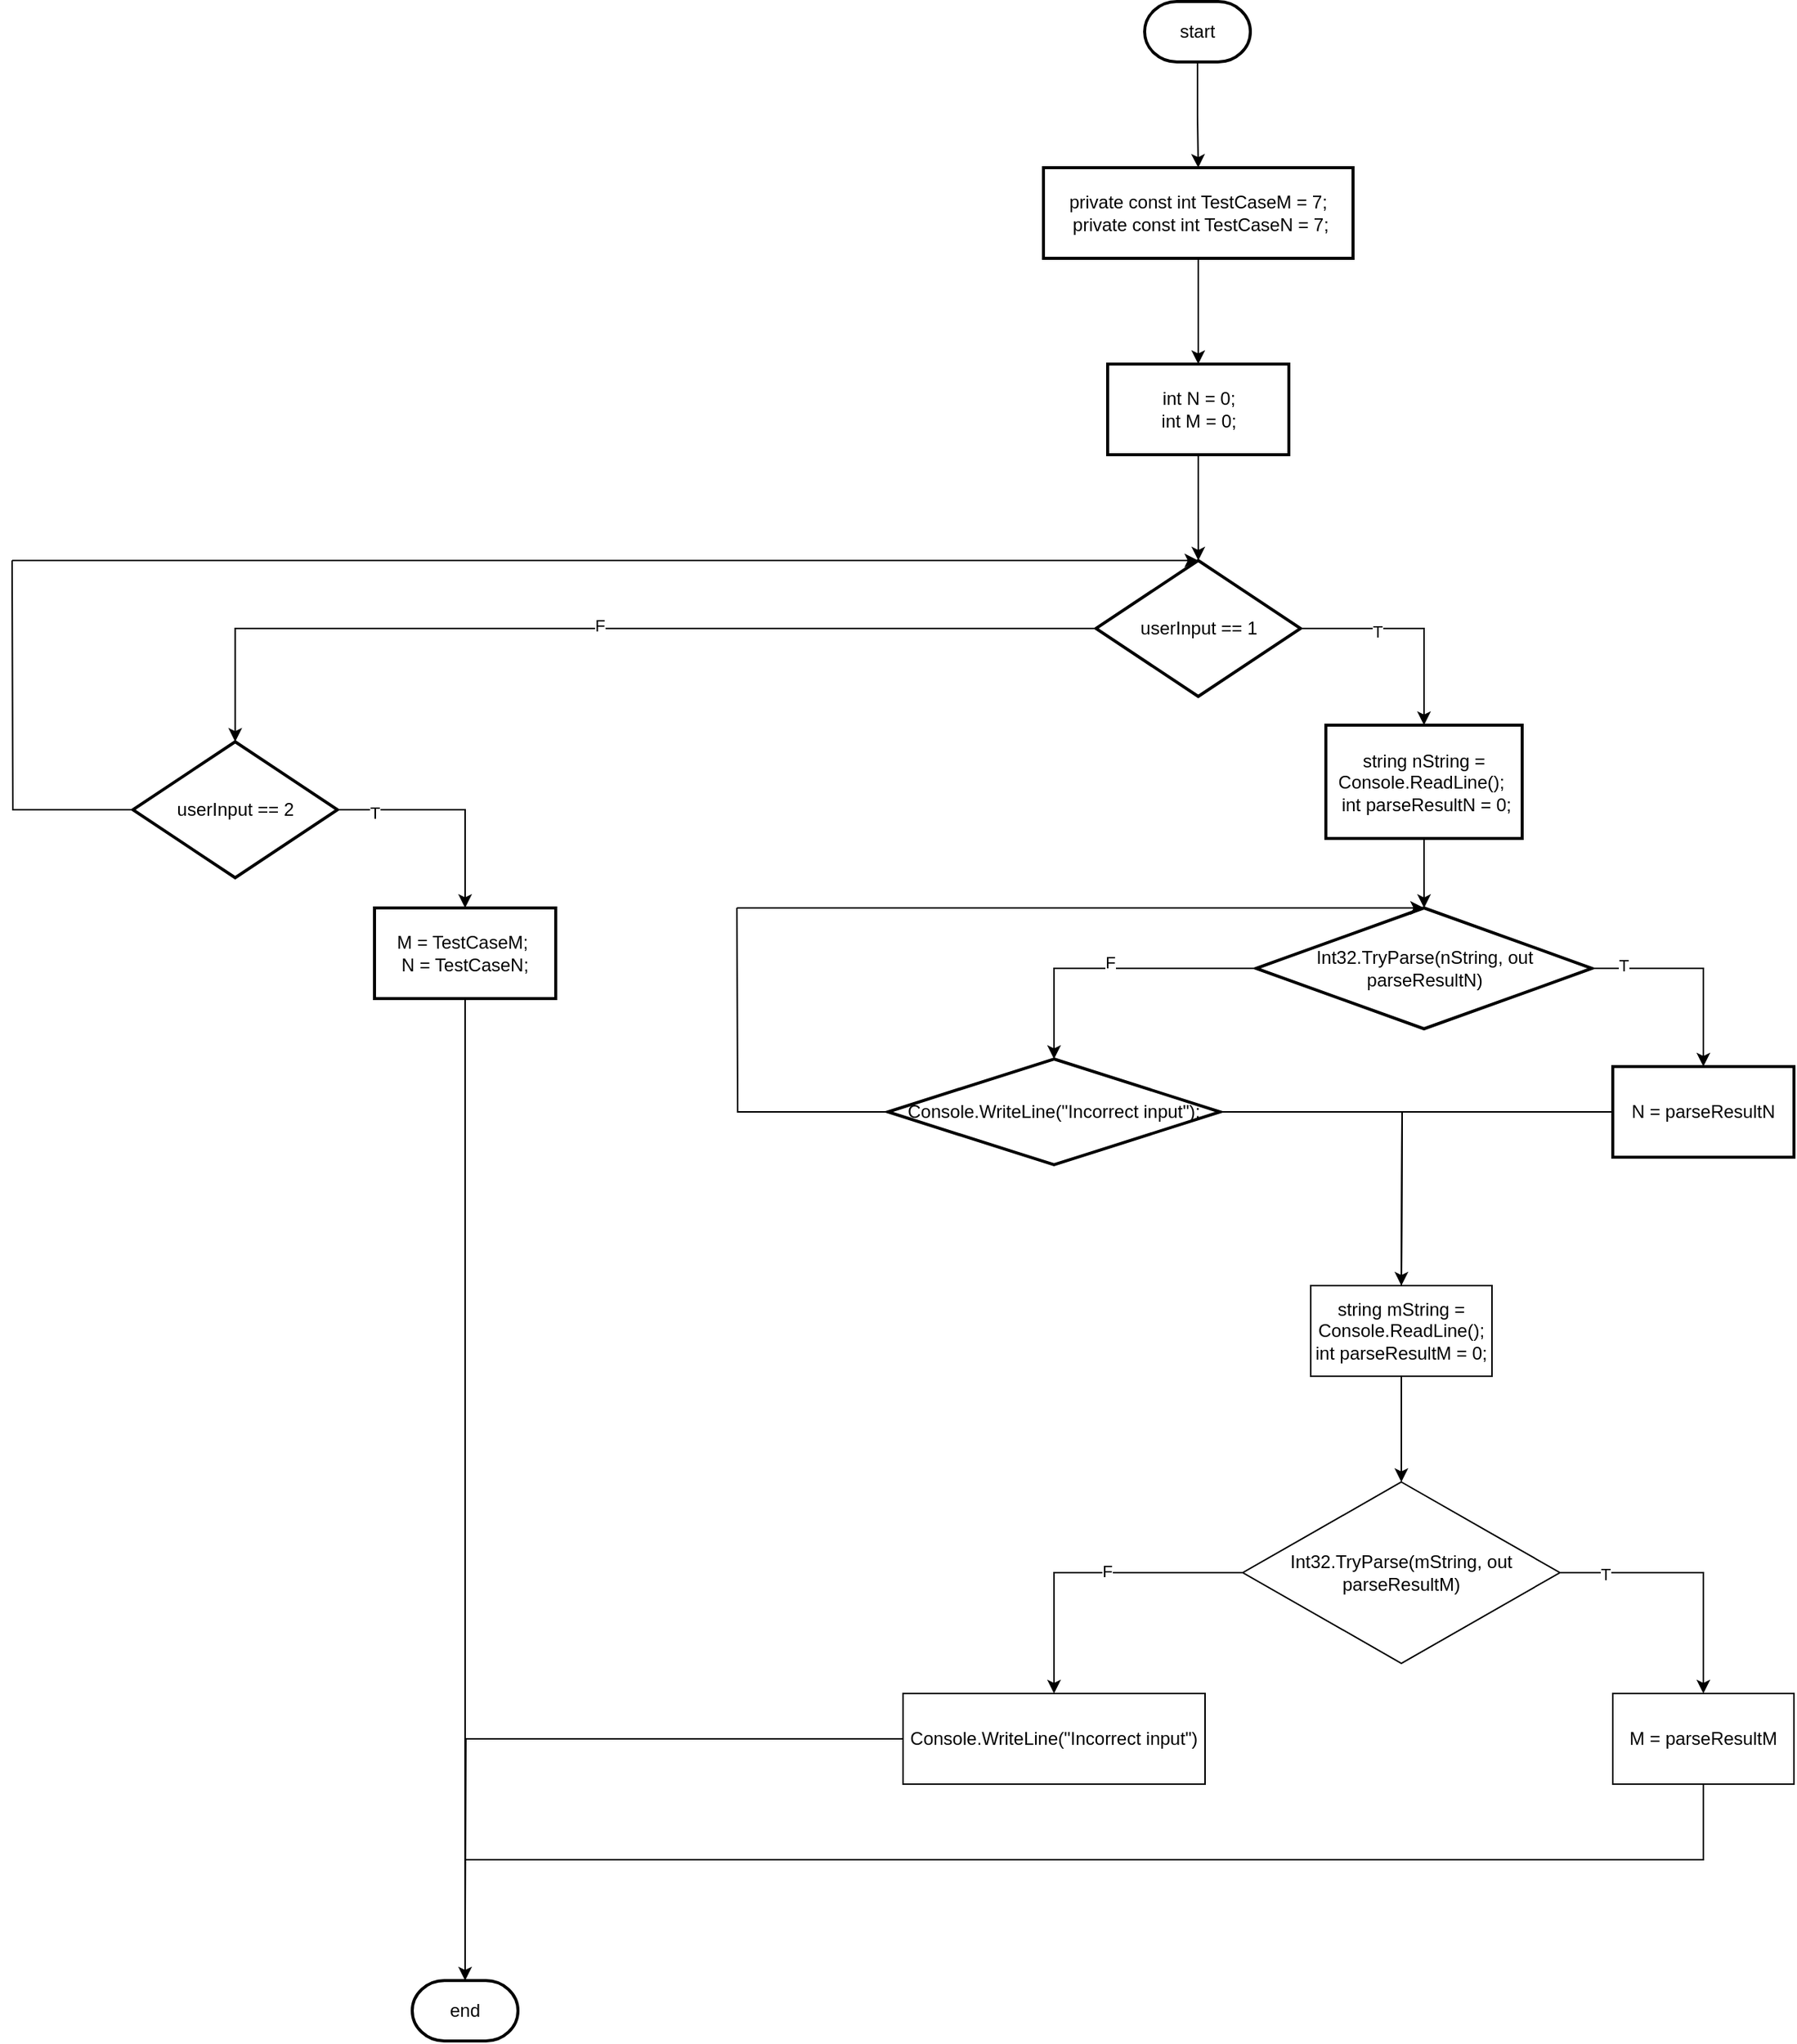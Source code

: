 <mxfile version="19.0.3" type="device" pages="7"><diagram id="3hoR-2KORBzhWLCIeFR7" name="Main()"><mxGraphModel dx="3605" dy="2163" grid="1" gridSize="10" guides="1" tooltips="1" connect="1" arrows="1" fold="1" page="1" pageScale="1" pageWidth="850" pageHeight="1100" math="0" shadow="0"><root><mxCell id="0"/><mxCell id="1" parent="0"/><mxCell id="AHhFGha1DqjIqREaD7G0-1" value="" style="edgeStyle=orthogonalEdgeStyle;rounded=0;orthogonalLoop=1;jettySize=auto;html=1;" edge="1" parent="1" source="AHhFGha1DqjIqREaD7G0-2" target="AHhFGha1DqjIqREaD7G0-4"><mxGeometry relative="1" as="geometry"/></mxCell><mxCell id="AHhFGha1DqjIqREaD7G0-2" value="start" style="strokeWidth=2;html=1;shape=mxgraph.flowchart.terminator;whiteSpace=wrap;" vertex="1" parent="1"><mxGeometry x="390" y="110" width="70" height="40" as="geometry"/></mxCell><mxCell id="AHhFGha1DqjIqREaD7G0-3" value="" style="edgeStyle=orthogonalEdgeStyle;rounded=0;orthogonalLoop=1;jettySize=auto;html=1;" edge="1" parent="1" source="AHhFGha1DqjIqREaD7G0-4" target="AHhFGha1DqjIqREaD7G0-5"><mxGeometry relative="1" as="geometry"/></mxCell><mxCell id="AHhFGha1DqjIqREaD7G0-4" value="&lt;div&gt;private const int TestCaseM = 7;&lt;/div&gt;&lt;div&gt;&amp;nbsp;private const int TestCaseN = 7;&lt;/div&gt;" style="whiteSpace=wrap;html=1;strokeWidth=2;" vertex="1" parent="1"><mxGeometry x="323" y="220" width="205" height="60" as="geometry"/></mxCell><mxCell id="AHhFGha1DqjIqREaD7G0-7" value="" style="edgeStyle=orthogonalEdgeStyle;rounded=0;orthogonalLoop=1;jettySize=auto;html=1;" edge="1" parent="1" source="AHhFGha1DqjIqREaD7G0-5" target="AHhFGha1DqjIqREaD7G0-6"><mxGeometry relative="1" as="geometry"/></mxCell><mxCell id="AHhFGha1DqjIqREaD7G0-5" value="&lt;div&gt;int N = 0;&lt;/div&gt;&lt;div&gt;int M = 0;&lt;/div&gt;" style="whiteSpace=wrap;html=1;strokeWidth=2;" vertex="1" parent="1"><mxGeometry x="365.5" y="350" width="120" height="60" as="geometry"/></mxCell><mxCell id="AHhFGha1DqjIqREaD7G0-15" value="" style="edgeStyle=orthogonalEdgeStyle;rounded=0;orthogonalLoop=1;jettySize=auto;html=1;" edge="1" parent="1" source="AHhFGha1DqjIqREaD7G0-6" target="AHhFGha1DqjIqREaD7G0-14"><mxGeometry relative="1" as="geometry"/></mxCell><mxCell id="AHhFGha1DqjIqREaD7G0-20" value="F" style="edgeLabel;html=1;align=center;verticalAlign=middle;resizable=0;points=[];" vertex="1" connectable="0" parent="AHhFGha1DqjIqREaD7G0-15"><mxGeometry x="0.022" y="-2" relative="1" as="geometry"><mxPoint as="offset"/></mxGeometry></mxCell><mxCell id="AHhFGha1DqjIqREaD7G0-17" value="" style="edgeStyle=orthogonalEdgeStyle;rounded=0;orthogonalLoop=1;jettySize=auto;html=1;" edge="1" parent="1" source="AHhFGha1DqjIqREaD7G0-6" target="AHhFGha1DqjIqREaD7G0-16"><mxGeometry relative="1" as="geometry"/></mxCell><mxCell id="AHhFGha1DqjIqREaD7G0-21" value="T" style="edgeLabel;html=1;align=center;verticalAlign=middle;resizable=0;points=[];" vertex="1" connectable="0" parent="AHhFGha1DqjIqREaD7G0-17"><mxGeometry x="-0.304" y="-2" relative="1" as="geometry"><mxPoint as="offset"/></mxGeometry></mxCell><mxCell id="AHhFGha1DqjIqREaD7G0-6" value="userInput == 1" style="rhombus;whiteSpace=wrap;html=1;strokeWidth=2;" vertex="1" parent="1"><mxGeometry x="357.75" y="480" width="135.5" height="90" as="geometry"/></mxCell><mxCell id="AHhFGha1DqjIqREaD7G0-44" value="" style="edgeStyle=orthogonalEdgeStyle;rounded=0;orthogonalLoop=1;jettySize=auto;html=1;endArrow=classic;endFill=1;" edge="1" parent="1" source="AHhFGha1DqjIqREaD7G0-14" target="AHhFGha1DqjIqREaD7G0-43"><mxGeometry relative="1" as="geometry"/></mxCell><mxCell id="AHhFGha1DqjIqREaD7G0-45" value="T" style="edgeLabel;html=1;align=center;verticalAlign=middle;resizable=0;points=[];" vertex="1" connectable="0" parent="AHhFGha1DqjIqREaD7G0-44"><mxGeometry x="-0.672" y="-2" relative="1" as="geometry"><mxPoint as="offset"/></mxGeometry></mxCell><mxCell id="AHhFGha1DqjIqREaD7G0-47" value="" style="edgeStyle=orthogonalEdgeStyle;rounded=0;orthogonalLoop=1;jettySize=auto;html=1;endArrow=none;endFill=0;" edge="1" parent="1" source="AHhFGha1DqjIqREaD7G0-14"><mxGeometry relative="1" as="geometry"><mxPoint x="-360" y="480" as="targetPoint"/></mxGeometry></mxCell><mxCell id="AHhFGha1DqjIqREaD7G0-14" value="userInput == 2" style="rhombus;whiteSpace=wrap;html=1;strokeWidth=2;" vertex="1" parent="1"><mxGeometry x="-280" y="600" width="135.5" height="90" as="geometry"/></mxCell><mxCell id="AHhFGha1DqjIqREaD7G0-19" value="" style="edgeStyle=orthogonalEdgeStyle;rounded=0;orthogonalLoop=1;jettySize=auto;html=1;" edge="1" parent="1" source="AHhFGha1DqjIqREaD7G0-16" target="AHhFGha1DqjIqREaD7G0-18"><mxGeometry relative="1" as="geometry"/></mxCell><mxCell id="AHhFGha1DqjIqREaD7G0-16" value="&lt;div&gt;string nString = Console.ReadLine();&amp;nbsp; &amp;nbsp;&lt;span style=&quot;background-color: initial;&quot;&gt;int parseResultN = 0;&lt;/span&gt;&lt;/div&gt;" style="whiteSpace=wrap;html=1;strokeWidth=2;" vertex="1" parent="1"><mxGeometry x="510" y="589" width="130" height="75" as="geometry"/></mxCell><mxCell id="AHhFGha1DqjIqREaD7G0-23" value="" style="edgeStyle=orthogonalEdgeStyle;rounded=0;orthogonalLoop=1;jettySize=auto;html=1;" edge="1" parent="1" source="AHhFGha1DqjIqREaD7G0-18" target="AHhFGha1DqjIqREaD7G0-22"><mxGeometry relative="1" as="geometry"/></mxCell><mxCell id="AHhFGha1DqjIqREaD7G0-24" value="T" style="edgeLabel;html=1;align=center;verticalAlign=middle;resizable=0;points=[];" vertex="1" connectable="0" parent="AHhFGha1DqjIqREaD7G0-23"><mxGeometry x="-0.705" y="2" relative="1" as="geometry"><mxPoint as="offset"/></mxGeometry></mxCell><mxCell id="AHhFGha1DqjIqREaD7G0-26" value="" style="edgeStyle=orthogonalEdgeStyle;rounded=0;orthogonalLoop=1;jettySize=auto;html=1;" edge="1" parent="1" source="AHhFGha1DqjIqREaD7G0-18" target="AHhFGha1DqjIqREaD7G0-25"><mxGeometry relative="1" as="geometry"/></mxCell><mxCell id="AHhFGha1DqjIqREaD7G0-27" value="F" style="edgeLabel;html=1;align=center;verticalAlign=middle;resizable=0;points=[];" vertex="1" connectable="0" parent="AHhFGha1DqjIqREaD7G0-26"><mxGeometry x="0.005" y="-4" relative="1" as="geometry"><mxPoint as="offset"/></mxGeometry></mxCell><mxCell id="AHhFGha1DqjIqREaD7G0-18" value="Int32.TryParse(nString, out parseResultN)" style="rhombus;whiteSpace=wrap;html=1;strokeWidth=2;" vertex="1" parent="1"><mxGeometry x="463.75" y="710" width="222.5" height="80" as="geometry"/></mxCell><mxCell id="AHhFGha1DqjIqREaD7G0-33" style="edgeStyle=orthogonalEdgeStyle;rounded=0;orthogonalLoop=1;jettySize=auto;html=1;endArrow=classic;endFill=1;" edge="1" parent="1" source="AHhFGha1DqjIqREaD7G0-22"><mxGeometry relative="1" as="geometry"><mxPoint x="560" y="960" as="targetPoint"/></mxGeometry></mxCell><mxCell id="AHhFGha1DqjIqREaD7G0-22" value="N = parseResultN" style="whiteSpace=wrap;html=1;strokeWidth=2;" vertex="1" parent="1"><mxGeometry x="700" y="815" width="120" height="60" as="geometry"/></mxCell><mxCell id="AHhFGha1DqjIqREaD7G0-28" style="edgeStyle=orthogonalEdgeStyle;rounded=0;orthogonalLoop=1;jettySize=auto;html=1;endArrow=none;endFill=0;" edge="1" parent="1" source="AHhFGha1DqjIqREaD7G0-25"><mxGeometry relative="1" as="geometry"><mxPoint x="120" y="710" as="targetPoint"/></mxGeometry></mxCell><mxCell id="AHhFGha1DqjIqREaD7G0-31" style="edgeStyle=orthogonalEdgeStyle;rounded=0;orthogonalLoop=1;jettySize=auto;html=1;endArrow=none;endFill=0;" edge="1" parent="1" source="AHhFGha1DqjIqREaD7G0-25"><mxGeometry relative="1" as="geometry"><mxPoint x="560" y="960" as="targetPoint"/></mxGeometry></mxCell><mxCell id="AHhFGha1DqjIqREaD7G0-25" value="Console.WriteLine(&quot;Incorrect input&quot;);" style="rhombus;whiteSpace=wrap;html=1;strokeWidth=2;" vertex="1" parent="1"><mxGeometry x="220" y="810" width="220" height="70" as="geometry"/></mxCell><mxCell id="AHhFGha1DqjIqREaD7G0-30" value="" style="endArrow=classic;html=1;rounded=0;entryX=0.5;entryY=0;entryDx=0;entryDy=0;" edge="1" parent="1" target="AHhFGha1DqjIqREaD7G0-18"><mxGeometry width="50" height="50" relative="1" as="geometry"><mxPoint x="120" y="710" as="sourcePoint"/><mxPoint x="210" y="680" as="targetPoint"/></mxGeometry></mxCell><mxCell id="AHhFGha1DqjIqREaD7G0-36" value="" style="edgeStyle=orthogonalEdgeStyle;rounded=0;orthogonalLoop=1;jettySize=auto;html=1;endArrow=classic;endFill=1;" edge="1" parent="1" source="AHhFGha1DqjIqREaD7G0-34" target="AHhFGha1DqjIqREaD7G0-35"><mxGeometry relative="1" as="geometry"/></mxCell><mxCell id="AHhFGha1DqjIqREaD7G0-34" value="&lt;div&gt;string mString = Console.ReadLine();&lt;/div&gt;&lt;div&gt;int parseResultM = 0;&lt;/div&gt;" style="rounded=0;whiteSpace=wrap;html=1;" vertex="1" parent="1"><mxGeometry x="500" y="960" width="120" height="60" as="geometry"/></mxCell><mxCell id="AHhFGha1DqjIqREaD7G0-38" value="" style="edgeStyle=orthogonalEdgeStyle;rounded=0;orthogonalLoop=1;jettySize=auto;html=1;endArrow=classic;endFill=1;" edge="1" parent="1" source="AHhFGha1DqjIqREaD7G0-35" target="AHhFGha1DqjIqREaD7G0-37"><mxGeometry relative="1" as="geometry"/></mxCell><mxCell id="AHhFGha1DqjIqREaD7G0-39" value="T" style="edgeLabel;html=1;align=center;verticalAlign=middle;resizable=0;points=[];" vertex="1" connectable="0" parent="AHhFGha1DqjIqREaD7G0-38"><mxGeometry x="-0.657" y="-1" relative="1" as="geometry"><mxPoint as="offset"/></mxGeometry></mxCell><mxCell id="AHhFGha1DqjIqREaD7G0-41" value="" style="edgeStyle=orthogonalEdgeStyle;rounded=0;orthogonalLoop=1;jettySize=auto;html=1;endArrow=classic;endFill=1;" edge="1" parent="1" source="AHhFGha1DqjIqREaD7G0-35" target="AHhFGha1DqjIqREaD7G0-40"><mxGeometry relative="1" as="geometry"/></mxCell><mxCell id="AHhFGha1DqjIqREaD7G0-42" value="F" style="edgeLabel;html=1;align=center;verticalAlign=middle;resizable=0;points=[];" vertex="1" connectable="0" parent="AHhFGha1DqjIqREaD7G0-41"><mxGeometry x="-0.12" y="-1" relative="1" as="geometry"><mxPoint as="offset"/></mxGeometry></mxCell><mxCell id="AHhFGha1DqjIqREaD7G0-35" value="Int32.TryParse(mString, out parseResultM)" style="rhombus;whiteSpace=wrap;html=1;rounded=0;" vertex="1" parent="1"><mxGeometry x="455" y="1090" width="210" height="120" as="geometry"/></mxCell><mxCell id="PE-p9LyxaJqDsLXVmlyv-3" style="edgeStyle=orthogonalEdgeStyle;rounded=0;orthogonalLoop=1;jettySize=auto;html=1;endArrow=classic;endFill=1;" edge="1" parent="1" source="AHhFGha1DqjIqREaD7G0-37"><mxGeometry relative="1" as="geometry"><mxPoint x="-60" y="1420" as="targetPoint"/><Array as="points"><mxPoint x="760" y="1340"/><mxPoint x="-60" y="1340"/></Array></mxGeometry></mxCell><mxCell id="AHhFGha1DqjIqREaD7G0-37" value="M = parseResultM" style="whiteSpace=wrap;html=1;rounded=0;" vertex="1" parent="1"><mxGeometry x="700" y="1230" width="120" height="60" as="geometry"/></mxCell><mxCell id="PE-p9LyxaJqDsLXVmlyv-2" style="edgeStyle=orthogonalEdgeStyle;rounded=0;orthogonalLoop=1;jettySize=auto;html=1;endArrow=none;endFill=0;" edge="1" parent="1" source="AHhFGha1DqjIqREaD7G0-40"><mxGeometry relative="1" as="geometry"><mxPoint x="-60" y="1390" as="targetPoint"/></mxGeometry></mxCell><mxCell id="AHhFGha1DqjIqREaD7G0-40" value="Console.WriteLine(&quot;Incorrect input&quot;)" style="whiteSpace=wrap;html=1;rounded=0;" vertex="1" parent="1"><mxGeometry x="230" y="1230" width="200" height="60" as="geometry"/></mxCell><mxCell id="PE-p9LyxaJqDsLXVmlyv-1" style="edgeStyle=orthogonalEdgeStyle;rounded=0;orthogonalLoop=1;jettySize=auto;html=1;endArrow=none;endFill=0;" edge="1" parent="1" source="AHhFGha1DqjIqREaD7G0-43"><mxGeometry relative="1" as="geometry"><mxPoint x="-60" y="1400" as="targetPoint"/></mxGeometry></mxCell><mxCell id="AHhFGha1DqjIqREaD7G0-43" value="&lt;div&gt;M = TestCaseM;&amp;nbsp;&lt;/div&gt;&lt;div&gt;&lt;span style=&quot;background-color: initial;&quot;&gt;N = TestCaseN;&lt;/span&gt;&lt;/div&gt;" style="whiteSpace=wrap;html=1;strokeWidth=2;" vertex="1" parent="1"><mxGeometry x="-120" y="710" width="120" height="60" as="geometry"/></mxCell><mxCell id="AHhFGha1DqjIqREaD7G0-48" value="" style="endArrow=classic;html=1;rounded=0;entryX=0.5;entryY=0;entryDx=0;entryDy=0;" edge="1" parent="1" target="AHhFGha1DqjIqREaD7G0-6"><mxGeometry width="50" height="50" relative="1" as="geometry"><mxPoint x="-360" y="480" as="sourcePoint"/><mxPoint x="100" y="500" as="targetPoint"/></mxGeometry></mxCell><mxCell id="PE-p9LyxaJqDsLXVmlyv-4" value="end" style="strokeWidth=2;html=1;shape=mxgraph.flowchart.terminator;whiteSpace=wrap;" vertex="1" parent="1"><mxGeometry x="-95" y="1420" width="70" height="40" as="geometry"/></mxCell></root></mxGraphModel></diagram><diagram id="1ZOSaHLkyXsT0Nrwau7Z" name="GetPseudoRandomSequence"><mxGraphModel dx="1160" dy="911" grid="1" gridSize="10" guides="1" tooltips="1" connect="1" arrows="1" fold="1" page="1" pageScale="1" pageWidth="850" pageHeight="1100" math="0" shadow="0"><root><mxCell id="0"/><mxCell id="1" parent="0"/><mxCell id="iozqGnfDpbpCSQ930aUf-4" value="" style="edgeStyle=orthogonalEdgeStyle;rounded=0;orthogonalLoop=1;jettySize=auto;html=1;endArrow=classic;endFill=1;" edge="1" parent="1" source="iozqGnfDpbpCSQ930aUf-1" target="iozqGnfDpbpCSQ930aUf-3"><mxGeometry relative="1" as="geometry"/></mxCell><mxCell id="iozqGnfDpbpCSQ930aUf-1" value="start" style="strokeWidth=2;html=1;shape=mxgraph.flowchart.terminator;whiteSpace=wrap;" vertex="1" parent="1"><mxGeometry x="390" y="120" width="70" height="40" as="geometry"/></mxCell><mxCell id="iozqGnfDpbpCSQ930aUf-6" value="" style="edgeStyle=orthogonalEdgeStyle;rounded=0;orthogonalLoop=1;jettySize=auto;html=1;endArrow=classic;endFill=1;" edge="1" parent="1" source="iozqGnfDpbpCSQ930aUf-3" target="iozqGnfDpbpCSQ930aUf-5"><mxGeometry relative="1" as="geometry"/></mxCell><mxCell id="iozqGnfDpbpCSQ930aUf-3" value="int[] result = new int[count]" style="whiteSpace=wrap;html=1;strokeWidth=2;" vertex="1" parent="1"><mxGeometry x="365" y="230" width="120" height="60" as="geometry"/></mxCell><mxCell id="iozqGnfDpbpCSQ930aUf-8" value="" style="edgeStyle=orthogonalEdgeStyle;rounded=0;orthogonalLoop=1;jettySize=auto;html=1;endArrow=classic;endFill=1;" edge="1" parent="1" source="iozqGnfDpbpCSQ930aUf-5" target="iozqGnfDpbpCSQ930aUf-7"><mxGeometry relative="1" as="geometry"/></mxCell><mxCell id="iozqGnfDpbpCSQ930aUf-5" value="Random rand = new Random()" style="whiteSpace=wrap;html=1;strokeWidth=2;" vertex="1" parent="1"><mxGeometry x="365" y="370" width="120" height="60" as="geometry"/></mxCell><mxCell id="iozqGnfDpbpCSQ930aUf-10" value="" style="edgeStyle=orthogonalEdgeStyle;rounded=0;orthogonalLoop=1;jettySize=auto;html=1;endArrow=classic;endFill=1;" edge="1" parent="1" source="iozqGnfDpbpCSQ930aUf-7" target="iozqGnfDpbpCSQ930aUf-9"><mxGeometry relative="1" as="geometry"/></mxCell><mxCell id="iozqGnfDpbpCSQ930aUf-7" value="int i = 0; i &amp;lt; count; i++" style="shape=hexagon;perimeter=hexagonPerimeter2;whiteSpace=wrap;html=1;fixedSize=1;" vertex="1" parent="1"><mxGeometry x="333" y="470" width="185" height="80" as="geometry"/></mxCell><mxCell id="iozqGnfDpbpCSQ930aUf-11" style="edgeStyle=orthogonalEdgeStyle;rounded=0;orthogonalLoop=1;jettySize=auto;html=1;endArrow=none;endFill=0;" edge="1" parent="1" source="iozqGnfDpbpCSQ930aUf-9"><mxGeometry relative="1" as="geometry"><mxPoint x="240" y="510" as="targetPoint"/></mxGeometry></mxCell><mxCell id="iozqGnfDpbpCSQ930aUf-14" value="" style="edgeStyle=orthogonalEdgeStyle;rounded=0;orthogonalLoop=1;jettySize=auto;html=1;endArrow=classic;endFill=1;" edge="1" parent="1" source="iozqGnfDpbpCSQ930aUf-9" target="iozqGnfDpbpCSQ930aUf-13"><mxGeometry relative="1" as="geometry"/></mxCell><mxCell id="iozqGnfDpbpCSQ930aUf-9" value="result[i] = i" style="whiteSpace=wrap;html=1;" vertex="1" parent="1"><mxGeometry x="365.5" y="640" width="120" height="60" as="geometry"/></mxCell><mxCell id="iozqGnfDpbpCSQ930aUf-12" value="" style="endArrow=classic;html=1;rounded=0;entryX=0;entryY=0.5;entryDx=0;entryDy=0;" edge="1" parent="1" target="iozqGnfDpbpCSQ930aUf-7"><mxGeometry width="50" height="50" relative="1" as="geometry"><mxPoint x="240" y="510" as="sourcePoint"/><mxPoint x="410" y="450" as="targetPoint"/></mxGeometry></mxCell><mxCell id="iozqGnfDpbpCSQ930aUf-16" value="" style="edgeStyle=orthogonalEdgeStyle;rounded=0;orthogonalLoop=1;jettySize=auto;html=1;endArrow=classic;endFill=1;" edge="1" parent="1" source="iozqGnfDpbpCSQ930aUf-13" target="iozqGnfDpbpCSQ930aUf-15"><mxGeometry relative="1" as="geometry"/></mxCell><mxCell id="iozqGnfDpbpCSQ930aUf-13" value="int i = 0; i &amp;lt; count; i++" style="shape=hexagon;perimeter=hexagonPerimeter2;whiteSpace=wrap;html=1;fixedSize=1;" vertex="1" parent="1"><mxGeometry x="330" y="760" width="190" height="80" as="geometry"/></mxCell><mxCell id="iozqGnfDpbpCSQ930aUf-17" style="edgeStyle=orthogonalEdgeStyle;rounded=0;orthogonalLoop=1;jettySize=auto;html=1;endArrow=none;endFill=0;" edge="1" parent="1" source="iozqGnfDpbpCSQ930aUf-15"><mxGeometry relative="1" as="geometry"><mxPoint x="240" y="800" as="targetPoint"/></mxGeometry></mxCell><mxCell id="iozqGnfDpbpCSQ930aUf-20" value="" style="edgeStyle=orthogonalEdgeStyle;rounded=0;orthogonalLoop=1;jettySize=auto;html=1;endArrow=classic;endFill=1;" edge="1" parent="1" source="iozqGnfDpbpCSQ930aUf-15" target="iozqGnfDpbpCSQ930aUf-19"><mxGeometry relative="1" as="geometry"/></mxCell><mxCell id="iozqGnfDpbpCSQ930aUf-15" value="&lt;div&gt;int newIndex = rand.Next(count);&lt;/div&gt;&lt;div&gt;int temp = result[i];&lt;/div&gt;&lt;div&gt;&amp;nbsp; &amp;nbsp; &amp;nbsp; &amp;nbsp; &amp;nbsp; &amp;nbsp; &amp;nbsp; &amp;nbsp; result[i] = result[newIndex];&lt;/div&gt;&lt;div&gt;&amp;nbsp; &amp;nbsp; &amp;nbsp; &amp;nbsp; &amp;nbsp; &amp;nbsp; &amp;nbsp; &amp;nbsp; result[newIndex] = temp;&lt;/div&gt;" style="whiteSpace=wrap;html=1;" vertex="1" parent="1"><mxGeometry x="313" y="930" width="225" height="80" as="geometry"/></mxCell><mxCell id="iozqGnfDpbpCSQ930aUf-18" value="" style="endArrow=classic;html=1;rounded=0;entryX=0;entryY=0.5;entryDx=0;entryDy=0;" edge="1" parent="1" target="iozqGnfDpbpCSQ930aUf-13"><mxGeometry width="50" height="50" relative="1" as="geometry"><mxPoint x="240" y="800" as="sourcePoint"/><mxPoint x="410" y="670" as="targetPoint"/></mxGeometry></mxCell><mxCell id="iozqGnfDpbpCSQ930aUf-19" value="end" style="strokeWidth=2;html=1;shape=mxgraph.flowchart.terminator;whiteSpace=wrap;" vertex="1" parent="1"><mxGeometry x="390" y="1060" width="70" height="40" as="geometry"/></mxCell></root></mxGraphModel></diagram><diagram id="3nrR9MS2aq5G-Ae_ef-f" name="GetMatrixWithNumbers()"><mxGraphModel dx="1837" dy="1442" grid="1" gridSize="10" guides="1" tooltips="1" connect="1" arrows="1" fold="1" page="1" pageScale="1" pageWidth="850" pageHeight="1100" math="0" shadow="0"><root><mxCell id="0"/><mxCell id="1" parent="0"/><mxCell id="JbQQ-uTRp8GtV7Q9kNLl-3" value="" style="edgeStyle=orthogonalEdgeStyle;rounded=0;orthogonalLoop=1;jettySize=auto;html=1;endArrow=classic;endFill=1;" edge="1" parent="1" source="JbQQ-uTRp8GtV7Q9kNLl-1" target="JbQQ-uTRp8GtV7Q9kNLl-2"><mxGeometry relative="1" as="geometry"/></mxCell><mxCell id="JbQQ-uTRp8GtV7Q9kNLl-1" value="start" style="strokeWidth=2;html=1;shape=mxgraph.flowchart.terminator;whiteSpace=wrap;" vertex="1" parent="1"><mxGeometry x="390" y="140" width="70" height="40" as="geometry"/></mxCell><mxCell id="JbQQ-uTRp8GtV7Q9kNLl-5" style="edgeStyle=orthogonalEdgeStyle;rounded=0;orthogonalLoop=1;jettySize=auto;html=1;entryX=0.5;entryY=0;entryDx=0;entryDy=0;endArrow=classic;endFill=1;" edge="1" parent="1" source="JbQQ-uTRp8GtV7Q9kNLl-2" target="JbQQ-uTRp8GtV7Q9kNLl-4"><mxGeometry relative="1" as="geometry"/></mxCell><mxCell id="JbQQ-uTRp8GtV7Q9kNLl-2" value="int[][] resultMatrix = new int[m][]" style="whiteSpace=wrap;html=1;strokeWidth=2;" vertex="1" parent="1"><mxGeometry x="365" y="250" width="120" height="60" as="geometry"/></mxCell><mxCell id="JbQQ-uTRp8GtV7Q9kNLl-7" value="" style="edgeStyle=orthogonalEdgeStyle;rounded=0;orthogonalLoop=1;jettySize=auto;html=1;endArrow=classic;endFill=1;" edge="1" parent="1" source="JbQQ-uTRp8GtV7Q9kNLl-4" target="JbQQ-uTRp8GtV7Q9kNLl-6"><mxGeometry relative="1" as="geometry"/></mxCell><mxCell id="JbQQ-uTRp8GtV7Q9kNLl-4" value="int i = 0; i &amp;lt; m; i++" style="shape=hexagon;perimeter=hexagonPerimeter2;whiteSpace=wrap;html=1;fixedSize=1;" vertex="1" parent="1"><mxGeometry x="325" y="380" width="200" height="80" as="geometry"/></mxCell><mxCell id="JbQQ-uTRp8GtV7Q9kNLl-9" style="edgeStyle=orthogonalEdgeStyle;rounded=0;orthogonalLoop=1;jettySize=auto;html=1;endArrow=classic;endFill=1;" edge="1" parent="1" source="JbQQ-uTRp8GtV7Q9kNLl-6" target="JbQQ-uTRp8GtV7Q9kNLl-8"><mxGeometry relative="1" as="geometry"/></mxCell><mxCell id="JbQQ-uTRp8GtV7Q9kNLl-6" value="int[] currentRow = new int[n]" style="whiteSpace=wrap;html=1;" vertex="1" parent="1"><mxGeometry x="365" y="550" width="120" height="60" as="geometry"/></mxCell><mxCell id="JbQQ-uTRp8GtV7Q9kNLl-11" value="" style="edgeStyle=orthogonalEdgeStyle;rounded=0;orthogonalLoop=1;jettySize=auto;html=1;endArrow=classic;endFill=1;" edge="1" parent="1" source="JbQQ-uTRp8GtV7Q9kNLl-8" target="JbQQ-uTRp8GtV7Q9kNLl-10"><mxGeometry relative="1" as="geometry"/></mxCell><mxCell id="JbQQ-uTRp8GtV7Q9kNLl-14" style="edgeStyle=orthogonalEdgeStyle;rounded=0;orthogonalLoop=1;jettySize=auto;html=1;endArrow=none;endFill=0;" edge="1" parent="1" source="JbQQ-uTRp8GtV7Q9kNLl-8"><mxGeometry relative="1" as="geometry"><mxPoint x="600" y="420" as="targetPoint"/></mxGeometry></mxCell><mxCell id="JbQQ-uTRp8GtV7Q9kNLl-8" value="int j = 0; j &amp;lt; n; j++" style="shape=hexagon;perimeter=hexagonPerimeter2;whiteSpace=wrap;html=1;fixedSize=1;" vertex="1" parent="1"><mxGeometry x="325" y="690" width="200" height="80" as="geometry"/></mxCell><mxCell id="JbQQ-uTRp8GtV7Q9kNLl-12" style="edgeStyle=orthogonalEdgeStyle;rounded=0;orthogonalLoop=1;jettySize=auto;html=1;endArrow=none;endFill=0;" edge="1" parent="1" source="JbQQ-uTRp8GtV7Q9kNLl-10"><mxGeometry relative="1" as="geometry"><mxPoint x="240" y="730" as="targetPoint"/></mxGeometry></mxCell><mxCell id="JbQQ-uTRp8GtV7Q9kNLl-18" style="edgeStyle=orthogonalEdgeStyle;rounded=0;orthogonalLoop=1;jettySize=auto;html=1;entryX=0.5;entryY=0;entryDx=0;entryDy=0;entryPerimeter=0;endArrow=classic;endFill=1;" edge="1" parent="1" source="JbQQ-uTRp8GtV7Q9kNLl-10" target="JbQQ-uTRp8GtV7Q9kNLl-16"><mxGeometry relative="1" as="geometry"/></mxCell><mxCell id="JbQQ-uTRp8GtV7Q9kNLl-10" value="currentRow[j] = numbers[n * i + j]" style="whiteSpace=wrap;html=1;" vertex="1" parent="1"><mxGeometry x="365" y="860" width="120" height="60" as="geometry"/></mxCell><mxCell id="JbQQ-uTRp8GtV7Q9kNLl-13" value="" style="endArrow=classic;html=1;rounded=0;entryX=0;entryY=0.5;entryDx=0;entryDy=0;" edge="1" parent="1" target="JbQQ-uTRp8GtV7Q9kNLl-8"><mxGeometry width="50" height="50" relative="1" as="geometry"><mxPoint x="240" y="730" as="sourcePoint"/><mxPoint x="410" y="580" as="targetPoint"/></mxGeometry></mxCell><mxCell id="JbQQ-uTRp8GtV7Q9kNLl-15" value="" style="endArrow=classic;html=1;rounded=0;entryX=1;entryY=0.5;entryDx=0;entryDy=0;" edge="1" parent="1" target="JbQQ-uTRp8GtV7Q9kNLl-4"><mxGeometry width="50" height="50" relative="1" as="geometry"><mxPoint x="600" y="420" as="sourcePoint"/><mxPoint x="410" y="620" as="targetPoint"/></mxGeometry></mxCell><mxCell id="JbQQ-uTRp8GtV7Q9kNLl-16" value="end" style="strokeWidth=2;html=1;shape=mxgraph.flowchart.terminator;whiteSpace=wrap;" vertex="1" parent="1"><mxGeometry x="390" y="1000" width="70" height="40" as="geometry"/></mxCell></root></mxGraphModel></diagram><diagram id="ffoWwXa1WYZCxEA2o4Sl" name="OutputMatrix()"><mxGraphModel dx="1102" dy="865" grid="1" gridSize="10" guides="1" tooltips="1" connect="1" arrows="1" fold="1" page="1" pageScale="1" pageWidth="850" pageHeight="1100" math="0" shadow="0"><root><mxCell id="0"/><mxCell id="1" parent="0"/><mxCell id="KDx7JkMFL5Oxs_DbUj94-3" value="" style="edgeStyle=orthogonalEdgeStyle;rounded=0;orthogonalLoop=1;jettySize=auto;html=1;endArrow=classic;endFill=1;" edge="1" parent="1" source="KDx7JkMFL5Oxs_DbUj94-1" target="KDx7JkMFL5Oxs_DbUj94-2"><mxGeometry relative="1" as="geometry"/></mxCell><mxCell id="KDx7JkMFL5Oxs_DbUj94-1" value="start" style="strokeWidth=2;html=1;shape=mxgraph.flowchart.terminator;whiteSpace=wrap;" vertex="1" parent="1"><mxGeometry x="390" y="150" width="70" height="40" as="geometry"/></mxCell><mxCell id="KDx7JkMFL5Oxs_DbUj94-5" value="" style="edgeStyle=orthogonalEdgeStyle;rounded=0;orthogonalLoop=1;jettySize=auto;html=1;endArrow=classic;endFill=1;" edge="1" parent="1" source="KDx7JkMFL5Oxs_DbUj94-2" target="KDx7JkMFL5Oxs_DbUj94-4"><mxGeometry relative="1" as="geometry"/></mxCell><mxCell id="KDx7JkMFL5Oxs_DbUj94-2" value="int i = 0; i &amp;lt; m; i++" style="shape=hexagon;perimeter=hexagonPerimeter2;whiteSpace=wrap;html=1;fixedSize=1;" vertex="1" parent="1"><mxGeometry x="365" y="240" width="120" height="50" as="geometry"/></mxCell><mxCell id="KDx7JkMFL5Oxs_DbUj94-6" style="edgeStyle=orthogonalEdgeStyle;rounded=0;orthogonalLoop=1;jettySize=auto;html=1;entryX=0;entryY=0.5;entryDx=0;entryDy=0;endArrow=classic;endFill=1;" edge="1" parent="1" source="KDx7JkMFL5Oxs_DbUj94-4" target="KDx7JkMFL5Oxs_DbUj94-2"><mxGeometry relative="1" as="geometry"/></mxCell><mxCell id="KDx7JkMFL5Oxs_DbUj94-8" value="" style="edgeStyle=orthogonalEdgeStyle;rounded=0;orthogonalLoop=1;jettySize=auto;html=1;endArrow=classic;endFill=1;" edge="1" parent="1" source="KDx7JkMFL5Oxs_DbUj94-4" target="KDx7JkMFL5Oxs_DbUj94-7"><mxGeometry relative="1" as="geometry"/></mxCell><mxCell id="KDx7JkMFL5Oxs_DbUj94-4" value="int j = 0; j &amp;lt; n; j++" style="shape=hexagon;perimeter=hexagonPerimeter2;whiteSpace=wrap;html=1;fixedSize=1;" vertex="1" parent="1"><mxGeometry x="365" y="370" width="120" height="50" as="geometry"/></mxCell><mxCell id="KDx7JkMFL5Oxs_DbUj94-10" style="edgeStyle=orthogonalEdgeStyle;rounded=0;orthogonalLoop=1;jettySize=auto;html=1;endArrow=classic;endFill=1;" edge="1" parent="1" source="KDx7JkMFL5Oxs_DbUj94-7" target="KDx7JkMFL5Oxs_DbUj94-9"><mxGeometry relative="1" as="geometry"/></mxCell><mxCell id="KDx7JkMFL5Oxs_DbUj94-7" value="Console.Write(matrix[i][j] + &quot; &quot;)" style="whiteSpace=wrap;html=1;" vertex="1" parent="1"><mxGeometry x="365" y="495" width="120" height="60" as="geometry"/></mxCell><mxCell id="KDx7JkMFL5Oxs_DbUj94-9" value="end" style="strokeWidth=2;html=1;shape=mxgraph.flowchart.terminator;whiteSpace=wrap;" vertex="1" parent="1"><mxGeometry x="390" y="620" width="70" height="40" as="geometry"/></mxCell></root></mxGraphModel></diagram><diagram id="J-eCJoQCECPb_XlB90tO" name="OutputArray()"><mxGraphModel dx="1102" dy="865" grid="1" gridSize="10" guides="1" tooltips="1" connect="1" arrows="1" fold="1" page="1" pageScale="1" pageWidth="850" pageHeight="1100" math="0" shadow="0"><root><mxCell id="0"/><mxCell id="1" parent="0"/><mxCell id="WQyktqVwUqaB43wEtbFO-3" value="" style="edgeStyle=orthogonalEdgeStyle;rounded=0;orthogonalLoop=1;jettySize=auto;html=1;endArrow=classic;endFill=1;" edge="1" parent="1" source="WQyktqVwUqaB43wEtbFO-1" target="WQyktqVwUqaB43wEtbFO-2"><mxGeometry relative="1" as="geometry"/></mxCell><mxCell id="WQyktqVwUqaB43wEtbFO-1" value="start" style="strokeWidth=2;html=1;shape=mxgraph.flowchart.terminator;whiteSpace=wrap;" vertex="1" parent="1"><mxGeometry x="390" y="160" width="70" height="40" as="geometry"/></mxCell><mxCell id="WQyktqVwUqaB43wEtbFO-5" value="" style="edgeStyle=orthogonalEdgeStyle;rounded=0;orthogonalLoop=1;jettySize=auto;html=1;endArrow=classic;endFill=1;" edge="1" parent="1" source="WQyktqVwUqaB43wEtbFO-2" target="WQyktqVwUqaB43wEtbFO-4"><mxGeometry relative="1" as="geometry"/></mxCell><mxCell id="WQyktqVwUqaB43wEtbFO-2" value="int i = 0; i &amp;lt; arr.Length; i++" style="shape=hexagon;perimeter=hexagonPerimeter2;whiteSpace=wrap;html=1;fixedSize=1;" vertex="1" parent="1"><mxGeometry x="365" y="280" width="120" height="80" as="geometry"/></mxCell><mxCell id="WQyktqVwUqaB43wEtbFO-6" style="edgeStyle=orthogonalEdgeStyle;rounded=0;orthogonalLoop=1;jettySize=auto;html=1;entryX=0;entryY=0.5;entryDx=0;entryDy=0;endArrow=classic;endFill=1;" edge="1" parent="1" source="WQyktqVwUqaB43wEtbFO-4" target="WQyktqVwUqaB43wEtbFO-2"><mxGeometry relative="1" as="geometry"/></mxCell><mxCell id="WQyktqVwUqaB43wEtbFO-8" style="edgeStyle=orthogonalEdgeStyle;rounded=0;orthogonalLoop=1;jettySize=auto;html=1;entryX=0.5;entryY=0;entryDx=0;entryDy=0;entryPerimeter=0;endArrow=classic;endFill=1;" edge="1" parent="1" source="WQyktqVwUqaB43wEtbFO-4" target="WQyktqVwUqaB43wEtbFO-7"><mxGeometry relative="1" as="geometry"/></mxCell><mxCell id="WQyktqVwUqaB43wEtbFO-4" value="Console.Write(arr[i] + &quot; &quot;)" style="whiteSpace=wrap;html=1;" vertex="1" parent="1"><mxGeometry x="365" y="450" width="120" height="60" as="geometry"/></mxCell><mxCell id="WQyktqVwUqaB43wEtbFO-7" value="end" style="strokeWidth=2;html=1;shape=mxgraph.flowchart.terminator;whiteSpace=wrap;" vertex="1" parent="1"><mxGeometry x="390" y="580" width="70" height="40" as="geometry"/></mxCell></root></mxGraphModel></diagram><diagram id="XxVsoDCYew6Mj880swAT" name="GetArrayToSort()"><mxGraphModel dx="1574" dy="1236" grid="1" gridSize="10" guides="1" tooltips="1" connect="1" arrows="1" fold="1" page="1" pageScale="1" pageWidth="850" pageHeight="1100" math="0" shadow="0"><root><mxCell id="0"/><mxCell id="1" parent="0"/><mxCell id="eA91sRz-wQfDmywyE14G-3" value="" style="edgeStyle=orthogonalEdgeStyle;rounded=0;orthogonalLoop=1;jettySize=auto;html=1;endArrow=classic;endFill=1;" edge="1" parent="1" source="eA91sRz-wQfDmywyE14G-1" target="eA91sRz-wQfDmywyE14G-2"><mxGeometry relative="1" as="geometry"/></mxCell><mxCell id="eA91sRz-wQfDmywyE14G-1" value="start" style="strokeWidth=2;html=1;shape=mxgraph.flowchart.terminator;whiteSpace=wrap;" vertex="1" parent="1"><mxGeometry x="390" y="180" width="70" height="40" as="geometry"/></mxCell><mxCell id="eA91sRz-wQfDmywyE14G-5" value="" style="edgeStyle=orthogonalEdgeStyle;rounded=0;orthogonalLoop=1;jettySize=auto;html=1;endArrow=classic;endFill=1;" edge="1" parent="1" source="eA91sRz-wQfDmywyE14G-2" target="eA91sRz-wQfDmywyE14G-4"><mxGeometry relative="1" as="geometry"/></mxCell><mxCell id="eA91sRz-wQfDmywyE14G-2" value="&lt;div&gt;int[] result = new int[m + (m - 1) / 2];&lt;/div&gt;&lt;div&gt;&amp;nbsp; int currentIndex = 0;&lt;/div&gt;" style="whiteSpace=wrap;html=1;strokeWidth=2;" vertex="1" parent="1"><mxGeometry x="365" y="290" width="120" height="60" as="geometry"/></mxCell><mxCell id="eA91sRz-wQfDmywyE14G-7" value="" style="edgeStyle=orthogonalEdgeStyle;rounded=0;orthogonalLoop=1;jettySize=auto;html=1;endArrow=classic;endFill=1;" edge="1" parent="1" source="eA91sRz-wQfDmywyE14G-4" target="eA91sRz-wQfDmywyE14G-6"><mxGeometry relative="1" as="geometry"/></mxCell><mxCell id="eA91sRz-wQfDmywyE14G-4" value="int i = m - 1; i &amp;gt;= 0; i--" style="shape=hexagon;perimeter=hexagonPerimeter2;whiteSpace=wrap;html=1;fixedSize=1;" vertex="1" parent="1"><mxGeometry x="273" y="420" width="305" height="80" as="geometry"/></mxCell><mxCell id="eA91sRz-wQfDmywyE14G-9" value="" style="edgeStyle=orthogonalEdgeStyle;rounded=0;orthogonalLoop=1;jettySize=auto;html=1;endArrow=classic;endFill=1;" edge="1" parent="1" source="eA91sRz-wQfDmywyE14G-6" target="eA91sRz-wQfDmywyE14G-8"><mxGeometry relative="1" as="geometry"/></mxCell><mxCell id="eA91sRz-wQfDmywyE14G-6" value="int j = 0; j &amp;lt; n; j++" style="shape=hexagon;perimeter=hexagonPerimeter2;whiteSpace=wrap;html=1;fixedSize=1;" vertex="1" parent="1"><mxGeometry x="273" y="580" width="305" height="80" as="geometry"/></mxCell><mxCell id="eA91sRz-wQfDmywyE14G-11" value="" style="edgeStyle=orthogonalEdgeStyle;rounded=0;orthogonalLoop=1;jettySize=auto;html=1;endArrow=none;endFill=0;" edge="1" parent="1" source="eA91sRz-wQfDmywyE14G-8"><mxGeometry relative="1" as="geometry"><mxPoint x="160" y="460" as="targetPoint"/></mxGeometry></mxCell><mxCell id="eA91sRz-wQfDmywyE14G-14" value="" style="edgeStyle=orthogonalEdgeStyle;rounded=0;orthogonalLoop=1;jettySize=auto;html=1;endArrow=none;endFill=0;" edge="1" parent="1" source="eA91sRz-wQfDmywyE14G-8" target="eA91sRz-wQfDmywyE14G-13"><mxGeometry relative="1" as="geometry"/></mxCell><mxCell id="eA91sRz-wQfDmywyE14G-8" value="i + j == n - 1" style="rhombus;whiteSpace=wrap;html=1;" vertex="1" parent="1"><mxGeometry x="348" y="750" width="155" height="80" as="geometry"/></mxCell><mxCell id="eA91sRz-wQfDmywyE14G-12" value="" style="endArrow=classic;html=1;rounded=0;" edge="1" parent="1"><mxGeometry width="50" height="50" relative="1" as="geometry"><mxPoint x="160" y="459.5" as="sourcePoint"/><mxPoint x="270" y="460" as="targetPoint"/></mxGeometry></mxCell><mxCell id="eA91sRz-wQfDmywyE14G-16" value="" style="edgeStyle=orthogonalEdgeStyle;rounded=0;orthogonalLoop=1;jettySize=auto;html=1;endArrow=none;endFill=0;" edge="1" parent="1" source="eA91sRz-wQfDmywyE14G-13" target="eA91sRz-wQfDmywyE14G-15"><mxGeometry relative="1" as="geometry"/></mxCell><mxCell id="eA91sRz-wQfDmywyE14G-17" style="edgeStyle=orthogonalEdgeStyle;rounded=0;orthogonalLoop=1;jettySize=auto;html=1;endArrow=none;endFill=0;" edge="1" parent="1" source="eA91sRz-wQfDmywyE14G-13"><mxGeometry relative="1" as="geometry"><mxPoint x="120" y="460" as="targetPoint"/></mxGeometry></mxCell><mxCell id="eA91sRz-wQfDmywyE14G-13" value="&lt;div&gt;result[currentIndex] = matrix[i][j];&lt;/div&gt;&lt;div&gt;&amp;nbsp; &amp;nbsp; &amp;nbsp; &amp;nbsp; currentIndex++;&lt;/div&gt;" style="whiteSpace=wrap;html=1;" vertex="1" parent="1"><mxGeometry x="520" y="860" width="250" height="60" as="geometry"/></mxCell><mxCell id="eA91sRz-wQfDmywyE14G-15" value="end" style="strokeWidth=2;html=1;shape=mxgraph.flowchart.terminator;whiteSpace=wrap;" vertex="1" parent="1"><mxGeometry x="610" y="990" width="70" height="40" as="geometry"/></mxCell><mxCell id="eA91sRz-wQfDmywyE14G-18" value="" style="endArrow=classic;html=1;rounded=0;" edge="1" parent="1"><mxGeometry width="50" height="50" relative="1" as="geometry"><mxPoint x="120" y="460" as="sourcePoint"/><mxPoint x="270" y="460" as="targetPoint"/></mxGeometry></mxCell></root></mxGraphModel></diagram><diagram id="OIjDfJ3yr_CQBBW3iY1_" name="ModifyMatrixWithArray()"><mxGraphModel dx="1695" dy="1331" grid="1" gridSize="10" guides="1" tooltips="1" connect="1" arrows="1" fold="1" page="1" pageScale="1" pageWidth="850" pageHeight="1100" math="0" shadow="0"><root><mxCell id="0"/><mxCell id="1" parent="0"/><mxCell id="E9KVduxlutf1PGcBWmGf-3" value="" style="edgeStyle=orthogonalEdgeStyle;rounded=0;orthogonalLoop=1;jettySize=auto;html=1;endArrow=none;endFill=0;" edge="1" parent="1" source="E9KVduxlutf1PGcBWmGf-1" target="E9KVduxlutf1PGcBWmGf-2"><mxGeometry relative="1" as="geometry"/></mxCell><mxCell id="E9KVduxlutf1PGcBWmGf-1" value="start" style="strokeWidth=2;html=1;shape=mxgraph.flowchart.terminator;whiteSpace=wrap;" vertex="1" parent="1"><mxGeometry x="390" y="200" width="70" height="40" as="geometry"/></mxCell><mxCell id="E9KVduxlutf1PGcBWmGf-5" value="" style="edgeStyle=orthogonalEdgeStyle;rounded=0;orthogonalLoop=1;jettySize=auto;html=1;endArrow=none;endFill=0;" edge="1" parent="1" source="E9KVduxlutf1PGcBWmGf-2" target="E9KVduxlutf1PGcBWmGf-4"><mxGeometry relative="1" as="geometry"/></mxCell><mxCell id="E9KVduxlutf1PGcBWmGf-2" value="int currentIndex = 0" style="whiteSpace=wrap;html=1;strokeWidth=2;" vertex="1" parent="1"><mxGeometry x="365" y="310" width="120" height="60" as="geometry"/></mxCell><mxCell id="E9KVduxlutf1PGcBWmGf-7" value="" style="edgeStyle=orthogonalEdgeStyle;rounded=0;orthogonalLoop=1;jettySize=auto;html=1;endArrow=none;endFill=0;" edge="1" parent="1" source="E9KVduxlutf1PGcBWmGf-4" target="E9KVduxlutf1PGcBWmGf-6"><mxGeometry relative="1" as="geometry"/></mxCell><mxCell id="E9KVduxlutf1PGcBWmGf-4" value="int i = m - 1; i &amp;gt;= 0; i--" style="shape=hexagon;perimeter=hexagonPerimeter2;whiteSpace=wrap;html=1;fixedSize=1;" vertex="1" parent="1"><mxGeometry x="353" y="430" width="145" height="80" as="geometry"/></mxCell><mxCell id="E9KVduxlutf1PGcBWmGf-9" value="" style="edgeStyle=orthogonalEdgeStyle;rounded=0;orthogonalLoop=1;jettySize=auto;html=1;endArrow=none;endFill=0;" edge="1" parent="1" source="E9KVduxlutf1PGcBWmGf-6" target="E9KVduxlutf1PGcBWmGf-8"><mxGeometry relative="1" as="geometry"/></mxCell><mxCell id="E9KVduxlutf1PGcBWmGf-6" value="int j = 0; j &amp;lt; n; j++" style="shape=hexagon;perimeter=hexagonPerimeter2;whiteSpace=wrap;html=1;fixedSize=1;" vertex="1" parent="1"><mxGeometry x="353" y="590" width="145" height="80" as="geometry"/></mxCell><mxCell id="E9KVduxlutf1PGcBWmGf-11" value="" style="edgeStyle=orthogonalEdgeStyle;rounded=0;orthogonalLoop=1;jettySize=auto;html=1;endArrow=none;endFill=0;" edge="1" parent="1" source="E9KVduxlutf1PGcBWmGf-8" target="E9KVduxlutf1PGcBWmGf-10"><mxGeometry relative="1" as="geometry"/></mxCell><mxCell id="E9KVduxlutf1PGcBWmGf-14" style="edgeStyle=orthogonalEdgeStyle;rounded=0;orthogonalLoop=1;jettySize=auto;html=1;endArrow=none;endFill=0;" edge="1" parent="1" source="E9KVduxlutf1PGcBWmGf-8"><mxGeometry relative="1" as="geometry"><mxPoint x="280" y="630" as="targetPoint"/></mxGeometry></mxCell><mxCell id="E9KVduxlutf1PGcBWmGf-8" value="i + j == n - 1" style="rhombus;whiteSpace=wrap;html=1;" vertex="1" parent="1"><mxGeometry x="347" y="750" width="155.5" height="80" as="geometry"/></mxCell><mxCell id="E9KVduxlutf1PGcBWmGf-12" style="edgeStyle=orthogonalEdgeStyle;rounded=0;orthogonalLoop=1;jettySize=auto;html=1;endArrow=none;endFill=0;" edge="1" parent="1" source="E9KVduxlutf1PGcBWmGf-10"><mxGeometry relative="1" as="geometry"><mxPoint x="240" y="470" as="targetPoint"/></mxGeometry></mxCell><mxCell id="E9KVduxlutf1PGcBWmGf-17" value="" style="edgeStyle=orthogonalEdgeStyle;rounded=0;orthogonalLoop=1;jettySize=auto;html=1;endArrow=none;endFill=0;" edge="1" parent="1" source="E9KVduxlutf1PGcBWmGf-10" target="E9KVduxlutf1PGcBWmGf-16"><mxGeometry relative="1" as="geometry"/></mxCell><mxCell id="E9KVduxlutf1PGcBWmGf-10" value="&lt;div&gt;matrix[i][j] = arr[currentIndex];&lt;/div&gt;&lt;div&gt;&amp;nbsp; &amp;nbsp; &amp;nbsp; &amp;nbsp; &amp;nbsp; &amp;nbsp; &amp;nbsp; &amp;nbsp; &amp;nbsp; &amp;nbsp; &amp;nbsp; &amp;nbsp; currentIndex++;&lt;/div&gt;" style="whiteSpace=wrap;html=1;" vertex="1" parent="1"><mxGeometry x="510" y="840" width="190" height="60" as="geometry"/></mxCell><mxCell id="E9KVduxlutf1PGcBWmGf-13" value="" style="endArrow=classic;html=1;rounded=0;entryX=0;entryY=0.5;entryDx=0;entryDy=0;" edge="1" parent="1" target="E9KVduxlutf1PGcBWmGf-4"><mxGeometry width="50" height="50" relative="1" as="geometry"><mxPoint x="240" y="470" as="sourcePoint"/><mxPoint x="450" y="510" as="targetPoint"/></mxGeometry></mxCell><mxCell id="E9KVduxlutf1PGcBWmGf-15" value="" style="endArrow=classic;html=1;rounded=0;entryX=0;entryY=0.5;entryDx=0;entryDy=0;" edge="1" parent="1" target="E9KVduxlutf1PGcBWmGf-6"><mxGeometry width="50" height="50" relative="1" as="geometry"><mxPoint x="280" y="630" as="sourcePoint"/><mxPoint x="450" y="510" as="targetPoint"/></mxGeometry></mxCell><mxCell id="E9KVduxlutf1PGcBWmGf-19" value="" style="edgeStyle=orthogonalEdgeStyle;rounded=0;orthogonalLoop=1;jettySize=auto;html=1;endArrow=none;endFill=0;" edge="1" parent="1" source="E9KVduxlutf1PGcBWmGf-16" target="E9KVduxlutf1PGcBWmGf-18"><mxGeometry relative="1" as="geometry"/></mxCell><mxCell id="E9KVduxlutf1PGcBWmGf-16" value="int i = m - 1; i &amp;gt;= 0; i--" style="shape=hexagon;perimeter=hexagonPerimeter2;whiteSpace=wrap;html=1;fixedSize=1;" vertex="1" parent="1"><mxGeometry x="512.5" y="970" width="185" height="80" as="geometry"/></mxCell><mxCell id="E9KVduxlutf1PGcBWmGf-21" value="" style="edgeStyle=orthogonalEdgeStyle;rounded=0;orthogonalLoop=1;jettySize=auto;html=1;endArrow=none;endFill=0;" edge="1" parent="1" source="E9KVduxlutf1PGcBWmGf-18" target="E9KVduxlutf1PGcBWmGf-20"><mxGeometry relative="1" as="geometry"/></mxCell><mxCell id="E9KVduxlutf1PGcBWmGf-18" value="int j = n - 1; j &amp;gt;= 0; j--" style="shape=hexagon;perimeter=hexagonPerimeter2;whiteSpace=wrap;html=1;fixedSize=1;" vertex="1" parent="1"><mxGeometry x="512.5" y="1130" width="185" height="80" as="geometry"/></mxCell><mxCell id="E9KVduxlutf1PGcBWmGf-22" style="edgeStyle=orthogonalEdgeStyle;rounded=0;orthogonalLoop=1;jettySize=auto;html=1;endArrow=none;endFill=0;" edge="1" parent="1" source="E9KVduxlutf1PGcBWmGf-20"><mxGeometry relative="1" as="geometry"><mxPoint x="440" y="1170" as="targetPoint"/></mxGeometry></mxCell><mxCell id="E9KVduxlutf1PGcBWmGf-24" style="edgeStyle=orthogonalEdgeStyle;rounded=0;orthogonalLoop=1;jettySize=auto;html=1;endArrow=none;endFill=0;" edge="1" parent="1" source="E9KVduxlutf1PGcBWmGf-20"><mxGeometry relative="1" as="geometry"><mxPoint x="760" y="1010" as="targetPoint"/></mxGeometry></mxCell><mxCell id="E9KVduxlutf1PGcBWmGf-27" value="" style="edgeStyle=orthogonalEdgeStyle;rounded=0;orthogonalLoop=1;jettySize=auto;html=1;endArrow=none;endFill=0;" edge="1" parent="1" source="E9KVduxlutf1PGcBWmGf-20" target="E9KVduxlutf1PGcBWmGf-26"><mxGeometry relative="1" as="geometry"/></mxCell><mxCell id="E9KVduxlutf1PGcBWmGf-20" value="i == j &amp;amp;&amp;amp; i &amp;gt; m / 2" style="rhombus;whiteSpace=wrap;html=1;" vertex="1" parent="1"><mxGeometry x="527.5" y="1290" width="155" height="80" as="geometry"/></mxCell><mxCell id="E9KVduxlutf1PGcBWmGf-23" value="" style="endArrow=classic;html=1;rounded=0;entryX=0;entryY=0.5;entryDx=0;entryDy=0;" edge="1" parent="1" target="E9KVduxlutf1PGcBWmGf-18"><mxGeometry width="50" height="50" relative="1" as="geometry"><mxPoint x="440" y="1170" as="sourcePoint"/><mxPoint x="450" y="1070" as="targetPoint"/></mxGeometry></mxCell><mxCell id="E9KVduxlutf1PGcBWmGf-25" value="" style="endArrow=classic;html=1;rounded=0;entryX=1;entryY=0.5;entryDx=0;entryDy=0;" edge="1" parent="1" target="E9KVduxlutf1PGcBWmGf-16"><mxGeometry width="50" height="50" relative="1" as="geometry"><mxPoint x="760" y="1010" as="sourcePoint"/><mxPoint x="510" y="1050" as="targetPoint"/></mxGeometry></mxCell><mxCell id="E9KVduxlutf1PGcBWmGf-26" value="end" style="strokeWidth=2;html=1;shape=mxgraph.flowchart.terminator;whiteSpace=wrap;" vertex="1" parent="1"><mxGeometry x="570" y="1440" width="70" height="40" as="geometry"/></mxCell></root></mxGraphModel></diagram></mxfile>